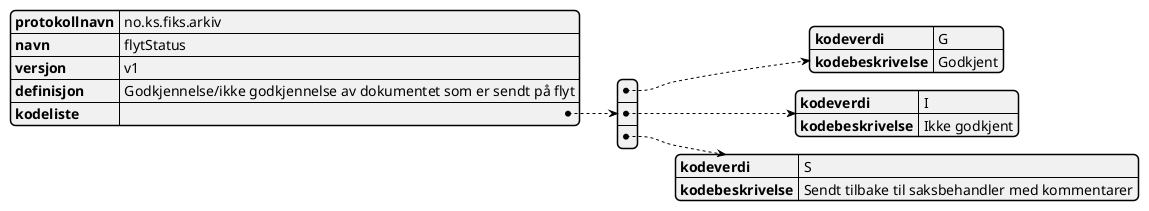 @startjson
{
  "protokollnavn": "no.ks.fiks.arkiv",
  "navn": "flytStatus",
  "versjon": "v1",
  "definisjon": "Godkjennelse/ikke godkjennelse av dokumentet som er sendt på flyt",
  "kodeliste": [
    {
      "kodeverdi" : "G",
      "kodebeskrivelse" : "Godkjent"
    },
    {
      "kodeverdi" : "I",
      "kodebeskrivelse" : "Ikke godkjent"
    },
    {
      "kodeverdi" : "S",
      "kodebeskrivelse" : "Sendt tilbake til saksbehandler med kommentarer"
    }
  ]
}
@endjson